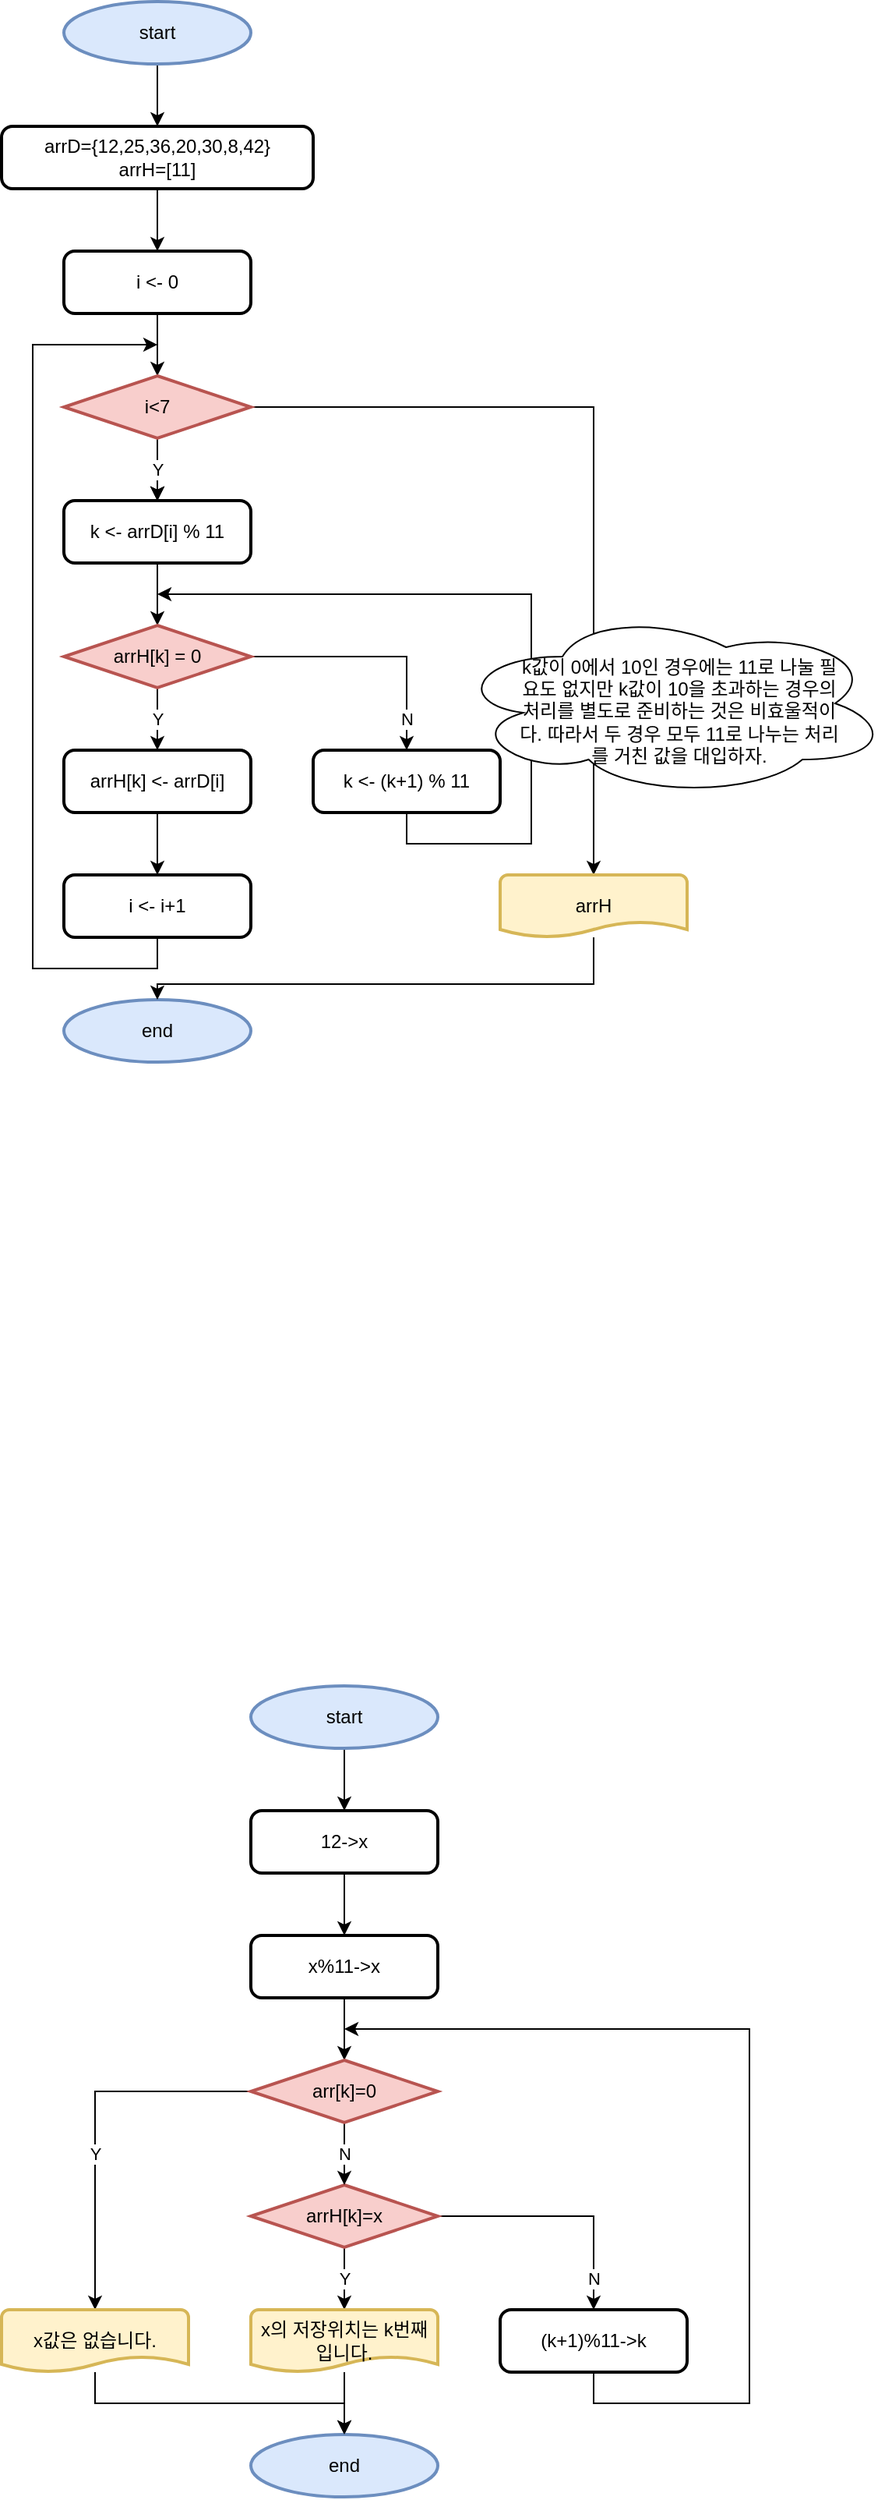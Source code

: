 <mxfile version="19.0.3" type="device"><diagram id="w5Rfob1DaUx-Axj7qq6Z" name="Page-1"><mxGraphModel dx="917" dy="857" grid="1" gridSize="10" guides="1" tooltips="1" connect="1" arrows="1" fold="1" page="1" pageScale="1" pageWidth="850" pageHeight="1100" math="0" shadow="0"><root><mxCell id="0"/><mxCell id="1" parent="0"/><mxCell id="QJQC8dCoE0VaBkCs5iF_-1" value="" style="edgeStyle=orthogonalEdgeStyle;rounded=0;orthogonalLoop=1;jettySize=auto;html=1;" edge="1" parent="1" source="djIbZh8e-i-irtAdMbK4-1" target="djIbZh8e-i-irtAdMbK4-2"><mxGeometry relative="1" as="geometry"/></mxCell><mxCell id="djIbZh8e-i-irtAdMbK4-1" value="start" style="strokeWidth=2;html=1;shape=mxgraph.flowchart.start_1;whiteSpace=wrap;fillColor=#dae8fc;strokeColor=#6c8ebf;" parent="1" vertex="1"><mxGeometry x="80" y="40" width="120" height="40" as="geometry"/></mxCell><mxCell id="djIbZh8e-i-irtAdMbK4-10" value="" style="edgeStyle=orthogonalEdgeStyle;rounded=0;orthogonalLoop=1;jettySize=auto;html=1;" parent="1" source="djIbZh8e-i-irtAdMbK4-2" target="djIbZh8e-i-irtAdMbK4-3" edge="1"><mxGeometry relative="1" as="geometry"/></mxCell><mxCell id="djIbZh8e-i-irtAdMbK4-2" value="arrD={12,25,36,20,30,8,42}&lt;br&gt;arrH=[11]" style="rounded=1;whiteSpace=wrap;html=1;absoluteArcSize=1;arcSize=14;strokeWidth=2;" parent="1" vertex="1"><mxGeometry x="40" y="120" width="200" height="40" as="geometry"/></mxCell><mxCell id="djIbZh8e-i-irtAdMbK4-11" value="" style="edgeStyle=orthogonalEdgeStyle;rounded=0;orthogonalLoop=1;jettySize=auto;html=1;" parent="1" source="djIbZh8e-i-irtAdMbK4-3" target="djIbZh8e-i-irtAdMbK4-6" edge="1"><mxGeometry relative="1" as="geometry"/></mxCell><mxCell id="djIbZh8e-i-irtAdMbK4-3" value="i &amp;lt;- 0" style="rounded=1;whiteSpace=wrap;html=1;absoluteArcSize=1;arcSize=14;strokeWidth=2;" parent="1" vertex="1"><mxGeometry x="80" y="200" width="120" height="40" as="geometry"/></mxCell><mxCell id="djIbZh8e-i-irtAdMbK4-13" value="" style="edgeStyle=orthogonalEdgeStyle;rounded=0;orthogonalLoop=1;jettySize=auto;html=1;" parent="1" source="djIbZh8e-i-irtAdMbK4-4" target="djIbZh8e-i-irtAdMbK4-7" edge="1"><mxGeometry relative="1" as="geometry"/></mxCell><mxCell id="djIbZh8e-i-irtAdMbK4-4" value="k &amp;lt;- arrD[i] % 11" style="rounded=1;whiteSpace=wrap;html=1;absoluteArcSize=1;arcSize=14;strokeWidth=2;" parent="1" vertex="1"><mxGeometry x="80" y="360" width="120" height="40" as="geometry"/></mxCell><mxCell id="djIbZh8e-i-irtAdMbK4-15" value="" style="edgeStyle=orthogonalEdgeStyle;rounded=0;orthogonalLoop=1;jettySize=auto;html=1;" parent="1" source="djIbZh8e-i-irtAdMbK4-5" target="djIbZh8e-i-irtAdMbK4-9" edge="1"><mxGeometry relative="1" as="geometry"/></mxCell><mxCell id="djIbZh8e-i-irtAdMbK4-5" value="arrH[k] &amp;lt;- arrD[i]" style="rounded=1;whiteSpace=wrap;html=1;absoluteArcSize=1;arcSize=14;strokeWidth=2;" parent="1" vertex="1"><mxGeometry x="80" y="520" width="120" height="40" as="geometry"/></mxCell><mxCell id="djIbZh8e-i-irtAdMbK4-12" value="" style="edgeStyle=orthogonalEdgeStyle;rounded=0;orthogonalLoop=1;jettySize=auto;html=1;" parent="1" source="djIbZh8e-i-irtAdMbK4-6" target="djIbZh8e-i-irtAdMbK4-4" edge="1"><mxGeometry relative="1" as="geometry"/></mxCell><mxCell id="djIbZh8e-i-irtAdMbK4-19" value="" style="edgeStyle=orthogonalEdgeStyle;rounded=0;orthogonalLoop=1;jettySize=auto;html=1;" parent="1" source="djIbZh8e-i-irtAdMbK4-6" target="djIbZh8e-i-irtAdMbK4-4" edge="1"><mxGeometry relative="1" as="geometry"/></mxCell><mxCell id="djIbZh8e-i-irtAdMbK4-20" value="Y" style="edgeStyle=orthogonalEdgeStyle;rounded=0;orthogonalLoop=1;jettySize=auto;html=1;" parent="1" source="djIbZh8e-i-irtAdMbK4-6" target="djIbZh8e-i-irtAdMbK4-4" edge="1"><mxGeometry relative="1" as="geometry"/></mxCell><mxCell id="djIbZh8e-i-irtAdMbK4-24" style="edgeStyle=orthogonalEdgeStyle;rounded=0;orthogonalLoop=1;jettySize=auto;html=1;entryX=0.5;entryY=0;entryDx=0;entryDy=0;entryPerimeter=0;" parent="1" source="djIbZh8e-i-irtAdMbK4-6" target="djIbZh8e-i-irtAdMbK4-23" edge="1"><mxGeometry relative="1" as="geometry"/></mxCell><mxCell id="djIbZh8e-i-irtAdMbK4-6" value="i&amp;lt;7" style="strokeWidth=2;html=1;shape=mxgraph.flowchart.decision;whiteSpace=wrap;fillColor=#f8cecc;strokeColor=#b85450;" parent="1" vertex="1"><mxGeometry x="80" y="280" width="120" height="40" as="geometry"/></mxCell><mxCell id="djIbZh8e-i-irtAdMbK4-14" value="Y" style="edgeStyle=orthogonalEdgeStyle;rounded=0;orthogonalLoop=1;jettySize=auto;html=1;" parent="1" source="djIbZh8e-i-irtAdMbK4-7" target="djIbZh8e-i-irtAdMbK4-5" edge="1"><mxGeometry relative="1" as="geometry"/></mxCell><mxCell id="djIbZh8e-i-irtAdMbK4-17" value="N" style="edgeStyle=orthogonalEdgeStyle;rounded=0;orthogonalLoop=1;jettySize=auto;html=1;entryX=0.5;entryY=0;entryDx=0;entryDy=0;" parent="1" source="djIbZh8e-i-irtAdMbK4-7" target="djIbZh8e-i-irtAdMbK4-8" edge="1"><mxGeometry x="0.75" relative="1" as="geometry"><mxPoint as="offset"/></mxGeometry></mxCell><mxCell id="djIbZh8e-i-irtAdMbK4-7" value="arrH[k] = 0" style="strokeWidth=2;html=1;shape=mxgraph.flowchart.decision;whiteSpace=wrap;fillColor=#f8cecc;strokeColor=#b85450;" parent="1" vertex="1"><mxGeometry x="80" y="440" width="120" height="40" as="geometry"/></mxCell><mxCell id="djIbZh8e-i-irtAdMbK4-16" style="edgeStyle=orthogonalEdgeStyle;rounded=0;orthogonalLoop=1;jettySize=auto;html=1;" parent="1" source="djIbZh8e-i-irtAdMbK4-8" edge="1"><mxGeometry relative="1" as="geometry"><mxPoint x="140" y="420" as="targetPoint"/><Array as="points"><mxPoint x="300" y="580"/><mxPoint x="380" y="580"/><mxPoint x="380" y="420"/><mxPoint x="140" y="420"/></Array></mxGeometry></mxCell><mxCell id="djIbZh8e-i-irtAdMbK4-8" value="k &amp;lt;- (k+1) % 11" style="rounded=1;whiteSpace=wrap;html=1;absoluteArcSize=1;arcSize=14;strokeWidth=2;" parent="1" vertex="1"><mxGeometry x="240" y="520" width="120" height="40" as="geometry"/></mxCell><mxCell id="djIbZh8e-i-irtAdMbK4-18" style="edgeStyle=orthogonalEdgeStyle;rounded=0;orthogonalLoop=1;jettySize=auto;html=1;" parent="1" source="djIbZh8e-i-irtAdMbK4-9" edge="1"><mxGeometry relative="1" as="geometry"><mxPoint x="140" y="260" as="targetPoint"/><Array as="points"><mxPoint x="140" y="660"/><mxPoint x="60" y="660"/><mxPoint x="60" y="260"/></Array></mxGeometry></mxCell><mxCell id="djIbZh8e-i-irtAdMbK4-9" value="i &amp;lt;- i+1" style="rounded=1;whiteSpace=wrap;html=1;absoluteArcSize=1;arcSize=14;strokeWidth=2;" parent="1" vertex="1"><mxGeometry x="80" y="600" width="120" height="40" as="geometry"/></mxCell><mxCell id="djIbZh8e-i-irtAdMbK4-21" value="k값이 0에서 10인 경우에는 11로 나눌 필요도 없지만 k값이 10을 초과하는 경우의 처리를 별도로 준비하는 것은 비효울적이다. 따라서 두 경우 모두 11로 나누는 처리를 거친 값을 대입하자." style="ellipse;shape=cloud;whiteSpace=wrap;html=1;spacingLeft=40;spacingRight=30;spacingBottom=20;spacingTop=30;" parent="1" vertex="1"><mxGeometry x="330" y="430" width="280" height="120" as="geometry"/></mxCell><mxCell id="djIbZh8e-i-irtAdMbK4-22" value="end" style="strokeWidth=2;html=1;shape=mxgraph.flowchart.start_1;whiteSpace=wrap;fillColor=#dae8fc;strokeColor=#6c8ebf;" parent="1" vertex="1"><mxGeometry x="80" y="680" width="120" height="40" as="geometry"/></mxCell><mxCell id="djIbZh8e-i-irtAdMbK4-25" style="edgeStyle=orthogonalEdgeStyle;rounded=0;orthogonalLoop=1;jettySize=auto;html=1;" parent="1" source="djIbZh8e-i-irtAdMbK4-23" target="djIbZh8e-i-irtAdMbK4-22" edge="1"><mxGeometry relative="1" as="geometry"><Array as="points"><mxPoint x="420" y="670"/><mxPoint x="140" y="670"/></Array></mxGeometry></mxCell><mxCell id="djIbZh8e-i-irtAdMbK4-23" value="arrH" style="strokeWidth=2;html=1;shape=mxgraph.flowchart.document2;whiteSpace=wrap;size=0.25;fillColor=#fff2cc;strokeColor=#d6b656;" parent="1" vertex="1"><mxGeometry x="360" y="600" width="120" height="40" as="geometry"/></mxCell><mxCell id="QJQC8dCoE0VaBkCs5iF_-8" value="" style="edgeStyle=orthogonalEdgeStyle;rounded=0;orthogonalLoop=1;jettySize=auto;html=1;" edge="1" parent="1" source="QJQC8dCoE0VaBkCs5iF_-2" target="QJQC8dCoE0VaBkCs5iF_-3"><mxGeometry relative="1" as="geometry"/></mxCell><mxCell id="QJQC8dCoE0VaBkCs5iF_-2" value="start" style="strokeWidth=2;html=1;shape=mxgraph.flowchart.start_1;whiteSpace=wrap;fillColor=#dae8fc;strokeColor=#6c8ebf;" vertex="1" parent="1"><mxGeometry x="200" y="1120" width="120" height="40" as="geometry"/></mxCell><mxCell id="QJQC8dCoE0VaBkCs5iF_-9" value="" style="edgeStyle=orthogonalEdgeStyle;rounded=0;orthogonalLoop=1;jettySize=auto;html=1;" edge="1" parent="1" source="QJQC8dCoE0VaBkCs5iF_-3" target="QJQC8dCoE0VaBkCs5iF_-4"><mxGeometry relative="1" as="geometry"/></mxCell><mxCell id="QJQC8dCoE0VaBkCs5iF_-3" value="12-&amp;gt;x" style="rounded=1;whiteSpace=wrap;html=1;absoluteArcSize=1;arcSize=14;strokeWidth=2;" vertex="1" parent="1"><mxGeometry x="200" y="1200" width="120" height="40" as="geometry"/></mxCell><mxCell id="QJQC8dCoE0VaBkCs5iF_-20" value="" style="edgeStyle=orthogonalEdgeStyle;rounded=0;orthogonalLoop=1;jettySize=auto;html=1;" edge="1" parent="1" source="QJQC8dCoE0VaBkCs5iF_-4" target="QJQC8dCoE0VaBkCs5iF_-16"><mxGeometry relative="1" as="geometry"/></mxCell><mxCell id="QJQC8dCoE0VaBkCs5iF_-4" value="x%11-&amp;gt;x" style="rounded=1;whiteSpace=wrap;html=1;absoluteArcSize=1;arcSize=14;strokeWidth=2;" vertex="1" parent="1"><mxGeometry x="200" y="1280" width="120" height="40" as="geometry"/></mxCell><mxCell id="QJQC8dCoE0VaBkCs5iF_-11" value="Y" style="edgeStyle=orthogonalEdgeStyle;rounded=0;orthogonalLoop=1;jettySize=auto;html=1;" edge="1" parent="1" source="QJQC8dCoE0VaBkCs5iF_-5" target="QJQC8dCoE0VaBkCs5iF_-6"><mxGeometry relative="1" as="geometry"/></mxCell><mxCell id="QJQC8dCoE0VaBkCs5iF_-14" value="N" style="edgeStyle=orthogonalEdgeStyle;rounded=0;orthogonalLoop=1;jettySize=auto;html=1;entryX=0.5;entryY=0;entryDx=0;entryDy=0;" edge="1" parent="1" source="QJQC8dCoE0VaBkCs5iF_-5" target="QJQC8dCoE0VaBkCs5iF_-13"><mxGeometry x="0.75" relative="1" as="geometry"><Array as="points"><mxPoint x="420" y="1460"/></Array><mxPoint as="offset"/></mxGeometry></mxCell><mxCell id="QJQC8dCoE0VaBkCs5iF_-5" value="arrH[k]=x" style="strokeWidth=2;html=1;shape=mxgraph.flowchart.decision;whiteSpace=wrap;fillColor=#f8cecc;strokeColor=#b85450;" vertex="1" parent="1"><mxGeometry x="200" y="1440" width="120" height="40" as="geometry"/></mxCell><mxCell id="QJQC8dCoE0VaBkCs5iF_-12" value="" style="edgeStyle=orthogonalEdgeStyle;rounded=0;orthogonalLoop=1;jettySize=auto;html=1;" edge="1" parent="1" source="QJQC8dCoE0VaBkCs5iF_-6" target="QJQC8dCoE0VaBkCs5iF_-7"><mxGeometry relative="1" as="geometry"/></mxCell><mxCell id="QJQC8dCoE0VaBkCs5iF_-6" value="x의 저장위치는 k번째입니다." style="strokeWidth=2;html=1;shape=mxgraph.flowchart.document2;whiteSpace=wrap;size=0.25;fillColor=#fff2cc;strokeColor=#d6b656;" vertex="1" parent="1"><mxGeometry x="200" y="1520" width="120" height="40" as="geometry"/></mxCell><mxCell id="QJQC8dCoE0VaBkCs5iF_-7" value="end" style="strokeWidth=2;html=1;shape=mxgraph.flowchart.start_1;whiteSpace=wrap;fillColor=#dae8fc;strokeColor=#6c8ebf;" vertex="1" parent="1"><mxGeometry x="200" y="1600" width="120" height="40" as="geometry"/></mxCell><mxCell id="QJQC8dCoE0VaBkCs5iF_-15" style="edgeStyle=orthogonalEdgeStyle;rounded=0;orthogonalLoop=1;jettySize=auto;html=1;" edge="1" parent="1" source="QJQC8dCoE0VaBkCs5iF_-13"><mxGeometry relative="1" as="geometry"><mxPoint x="260" y="1340" as="targetPoint"/><Array as="points"><mxPoint x="420" y="1580"/><mxPoint x="520" y="1580"/><mxPoint x="520" y="1340"/></Array></mxGeometry></mxCell><mxCell id="QJQC8dCoE0VaBkCs5iF_-13" value="(k+1)%11-&amp;gt;k" style="rounded=1;whiteSpace=wrap;html=1;absoluteArcSize=1;arcSize=14;strokeWidth=2;" vertex="1" parent="1"><mxGeometry x="360" y="1520" width="120" height="40" as="geometry"/></mxCell><mxCell id="QJQC8dCoE0VaBkCs5iF_-17" value="N" style="edgeStyle=orthogonalEdgeStyle;rounded=0;orthogonalLoop=1;jettySize=auto;html=1;" edge="1" parent="1" source="QJQC8dCoE0VaBkCs5iF_-16" target="QJQC8dCoE0VaBkCs5iF_-5"><mxGeometry relative="1" as="geometry"/></mxCell><mxCell id="QJQC8dCoE0VaBkCs5iF_-21" value="Y" style="edgeStyle=orthogonalEdgeStyle;rounded=0;orthogonalLoop=1;jettySize=auto;html=1;entryX=0.5;entryY=0;entryDx=0;entryDy=0;entryPerimeter=0;" edge="1" parent="1" source="QJQC8dCoE0VaBkCs5iF_-16" target="QJQC8dCoE0VaBkCs5iF_-19"><mxGeometry x="0.167" relative="1" as="geometry"><mxPoint as="offset"/></mxGeometry></mxCell><mxCell id="QJQC8dCoE0VaBkCs5iF_-16" value="arr[k]=0" style="strokeWidth=2;html=1;shape=mxgraph.flowchart.decision;whiteSpace=wrap;fillColor=#f8cecc;strokeColor=#b85450;" vertex="1" parent="1"><mxGeometry x="200" y="1360" width="120" height="40" as="geometry"/></mxCell><mxCell id="QJQC8dCoE0VaBkCs5iF_-22" style="edgeStyle=orthogonalEdgeStyle;rounded=0;orthogonalLoop=1;jettySize=auto;html=1;entryX=0.5;entryY=0;entryDx=0;entryDy=0;entryPerimeter=0;" edge="1" parent="1" source="QJQC8dCoE0VaBkCs5iF_-19" target="QJQC8dCoE0VaBkCs5iF_-7"><mxGeometry relative="1" as="geometry"><Array as="points"><mxPoint x="100" y="1580"/><mxPoint x="260" y="1580"/></Array></mxGeometry></mxCell><mxCell id="QJQC8dCoE0VaBkCs5iF_-19" value="x값은 없습니다." style="strokeWidth=2;html=1;shape=mxgraph.flowchart.document2;whiteSpace=wrap;size=0.25;fillColor=#fff2cc;strokeColor=#d6b656;" vertex="1" parent="1"><mxGeometry x="40" y="1520" width="120" height="40" as="geometry"/></mxCell></root></mxGraphModel></diagram></mxfile>